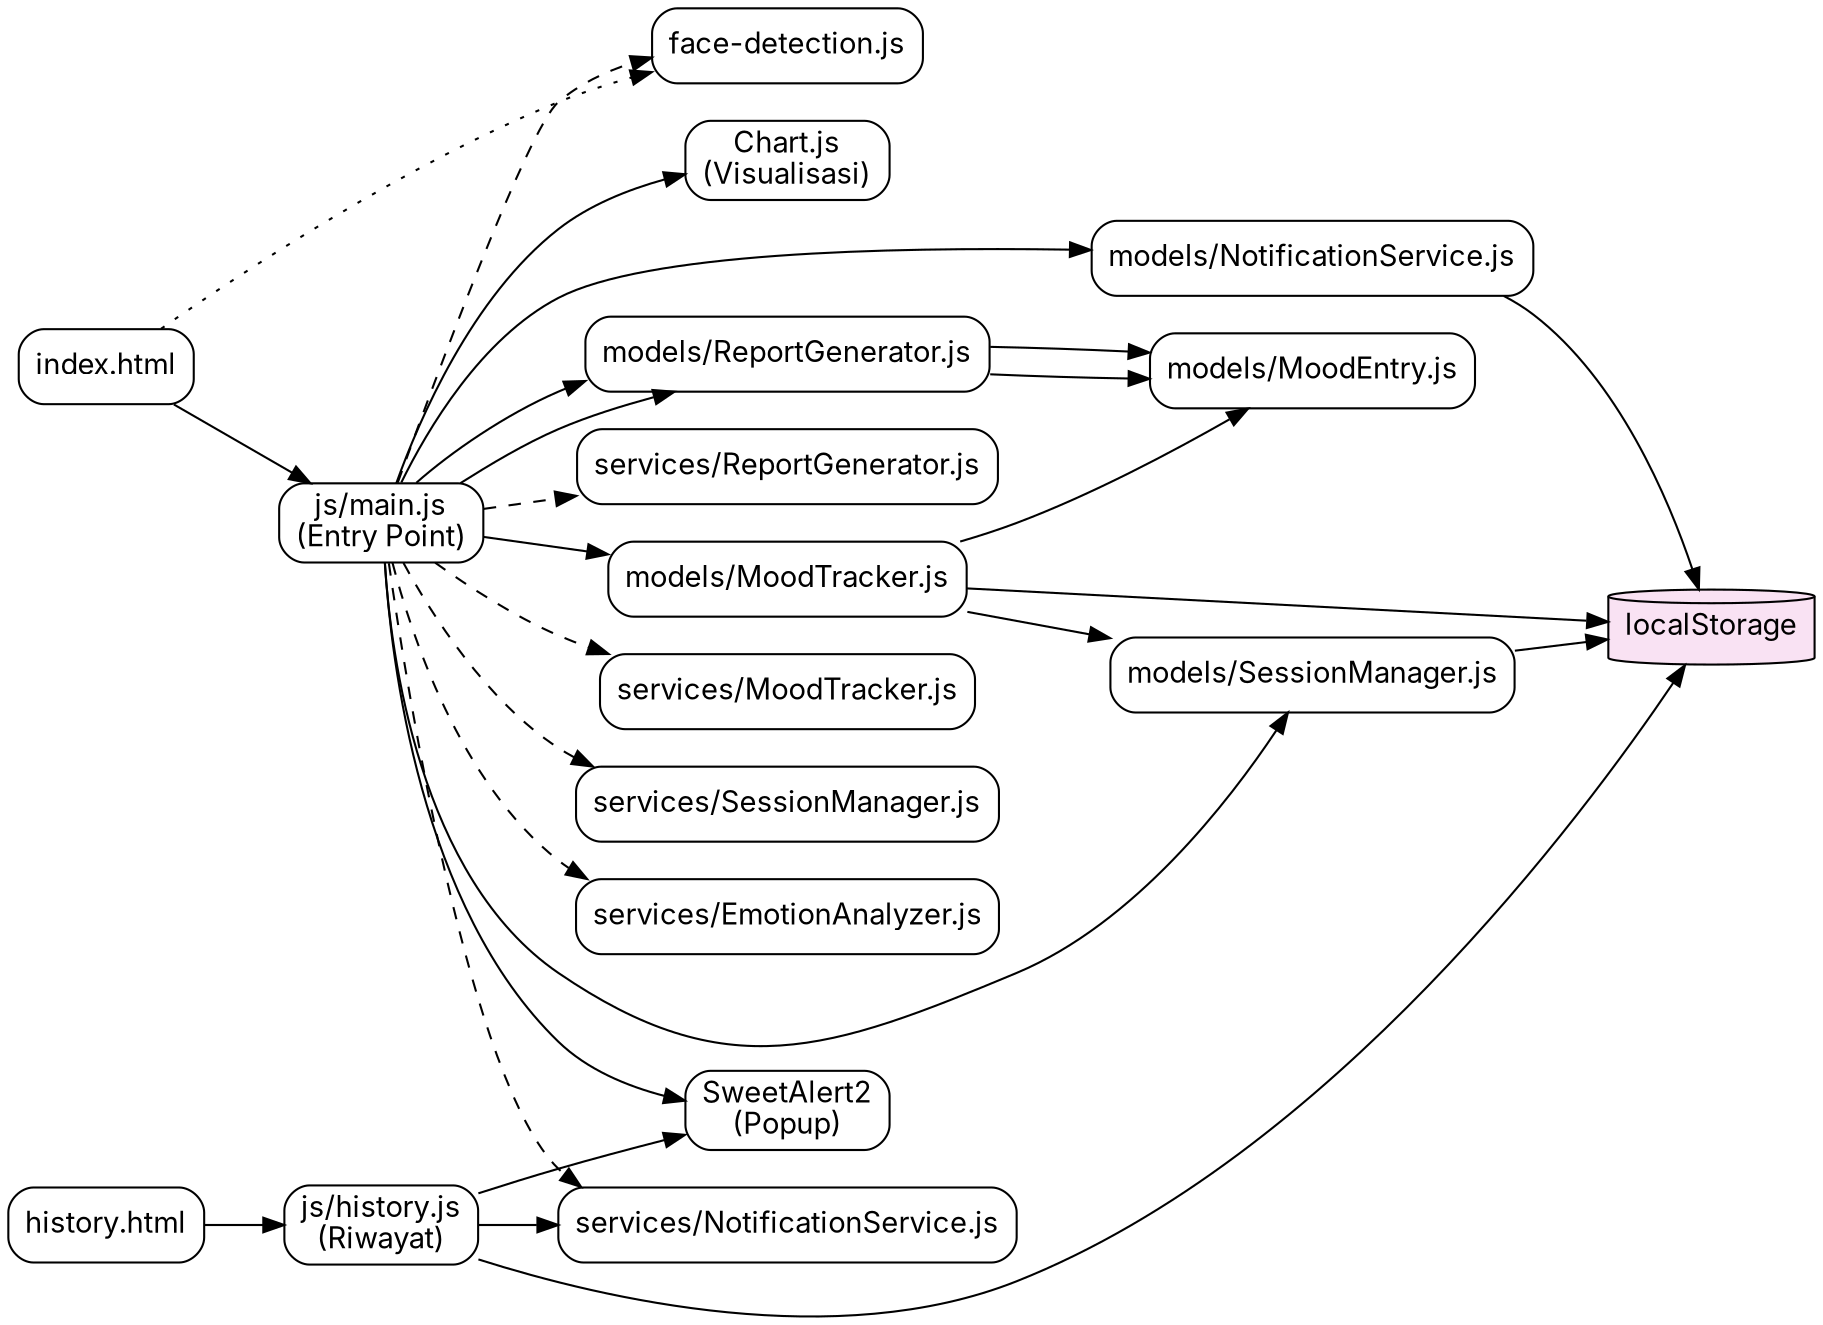 digraph MoodSync {
    rankdir=LR;
    node [shape=box, style=rounded, fontname="Inter"];

    // UI Layer
    index_html [label="index.html"];
    history_html [label="history.html"];
    moodChart [label="Chart.js\n(Visualisasi)"];
    sweetalert [label="SweetAlert2\n(Popup)"];

    // Main JS
    main_js [label="js/main.js\n(Entry Point)"];
    history_js [label="js/history.js\n(Riwayat)"];

    // Models & Services
    models_MoodEntry [label="models/MoodEntry.js"];
    models_MoodTracker [label="models/MoodTracker.js"];
    models_SessionManager [label="models/SessionManager.js"];
    models_NotificationService [label="models/NotificationService.js"];
    models_ReportGenerator [label="models/ReportGenerator.js"];
    services_NotificationService [label="services/NotificationService.js"];
    services_ReportGenerator [label="services/ReportGenerator.js"];
    services_MoodTracker [label="services/MoodTracker.js"];
    services_SessionManager [label="services/SessionManager.js"];
    services_EmotionAnalyzer [label="services/EmotionAnalyzer.js"];
    face_detection [label="face-detection.js"];

    // Storage
    localStorage [label="localStorage", shape=cylinder, style=filled, fillcolor="#f9e2f3"];

    // UI to Main
    index_html -> main_js;
    history_html -> history_js;

    // Main to Models
    main_js -> models_SessionManager;
    main_js -> models_MoodTracker;
    main_js -> models_NotificationService;
    main_js -> models_ReportGenerator;

    // Models to Services (if used)
    main_js -> services_NotificationService [style=dashed];
    main_js -> services_ReportGenerator [style=dashed];
    main_js -> services_MoodTracker [style=dashed];
    main_js -> services_SessionManager [style=dashed];
    main_js -> services_EmotionAnalyzer [style=dashed];
    main_js -> face_detection [style=dashed];

    // MoodTracker logic
    models_MoodTracker -> models_MoodEntry;
    models_MoodTracker -> models_SessionManager;
    models_MoodTracker -> localStorage;

    // SessionManager logic
    models_SessionManager -> localStorage;

    // Notification logic
    models_NotificationService -> localStorage;

    // Report logic
    models_ReportGenerator -> models_MoodEntry;

    // History
    history_js -> localStorage;
    history_js -> services_NotificationService;

    // Visualisasi
    main_js -> moodChart;
    main_js -> sweetalert;
    history_js -> sweetalert;

    // Face detection (opsional)
    index_html -> face_detection [style=dotted];

    // Laporan mingguan
    main_js -> models_ReportGenerator;
    models_ReportGenerator -> models_MoodEntry;
}
